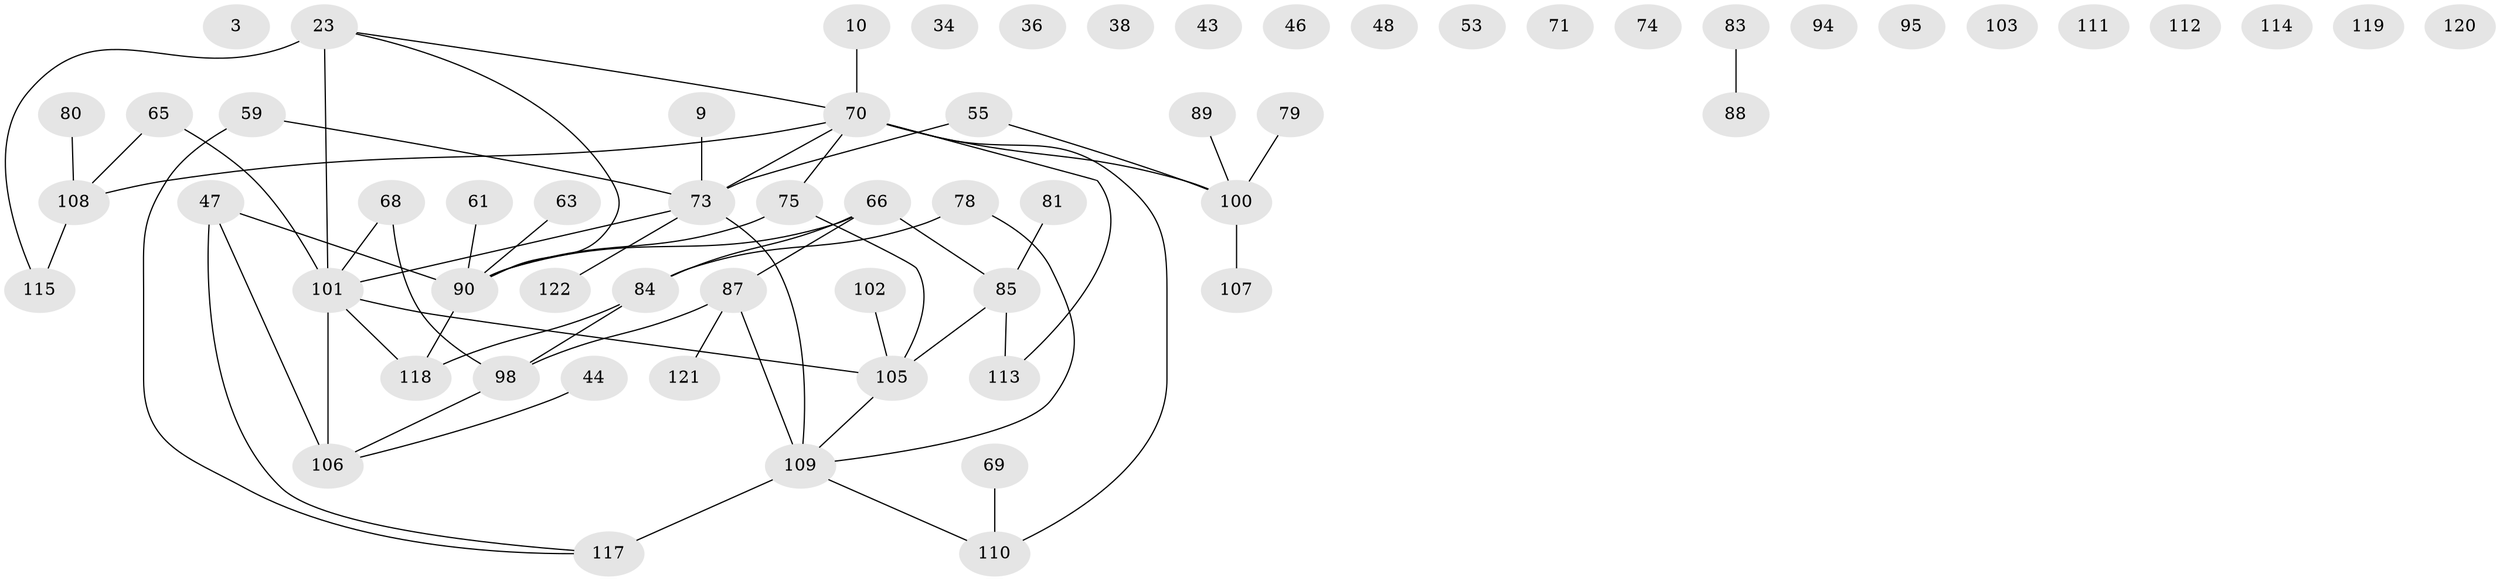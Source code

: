// original degree distribution, {5: 0.08196721311475409, 3: 0.1885245901639344, 0: 0.12295081967213115, 2: 0.22950819672131148, 1: 0.2540983606557377, 4: 0.10655737704918032, 6: 0.00819672131147541, 8: 0.00819672131147541}
// Generated by graph-tools (version 1.1) at 2025/38/03/09/25 04:38:49]
// undirected, 61 vertices, 61 edges
graph export_dot {
graph [start="1"]
  node [color=gray90,style=filled];
  3;
  9;
  10;
  23 [super="+16"];
  34;
  36 [super="+8"];
  38;
  43;
  44;
  46;
  47;
  48;
  53;
  55;
  59;
  61;
  63;
  65;
  66 [super="+41+37"];
  68;
  69;
  70 [super="+4+60"];
  71 [super="+64"];
  73 [super="+39"];
  74 [super="+57"];
  75 [super="+15"];
  78;
  79;
  80;
  81;
  83;
  84 [super="+49"];
  85;
  87;
  88;
  89;
  90 [super="+82"];
  94;
  95;
  98 [super="+62+67+42"];
  100 [super="+5+99+91"];
  101 [super="+77"];
  102;
  103;
  105 [super="+45"];
  106 [super="+96+93"];
  107;
  108 [super="+7+104+52"];
  109 [super="+92+54+76"];
  110 [super="+26"];
  111;
  112;
  113;
  114;
  115;
  117 [super="+72"];
  118 [super="+116"];
  119;
  120;
  121;
  122;
  9 -- 73;
  10 -- 70;
  23 -- 115;
  23 -- 101 [weight=2];
  23 -- 70;
  23 -- 90;
  44 -- 106;
  47 -- 90;
  47 -- 117;
  47 -- 106;
  55 -- 73;
  55 -- 100;
  59 -- 73;
  59 -- 117;
  61 -- 90;
  63 -- 90;
  65 -- 108 [weight=3];
  65 -- 101;
  66 -- 90 [weight=2];
  66 -- 85;
  66 -- 87 [weight=2];
  66 -- 84;
  68 -- 101 [weight=2];
  68 -- 98;
  69 -- 110;
  70 -- 110;
  70 -- 113;
  70 -- 73 [weight=2];
  70 -- 100 [weight=3];
  70 -- 75;
  70 -- 108;
  73 -- 101;
  73 -- 122;
  73 -- 109 [weight=2];
  75 -- 90;
  75 -- 105;
  78 -- 109;
  78 -- 84;
  79 -- 100;
  80 -- 108;
  81 -- 85;
  83 -- 88;
  84 -- 98;
  84 -- 118 [weight=2];
  85 -- 105 [weight=2];
  85 -- 113;
  87 -- 121;
  87 -- 109;
  87 -- 98;
  89 -- 100;
  90 -- 118;
  98 -- 106;
  100 -- 107;
  101 -- 118;
  101 -- 105;
  101 -- 106 [weight=2];
  102 -- 105;
  105 -- 109;
  108 -- 115;
  109 -- 110;
  109 -- 117 [weight=2];
}
